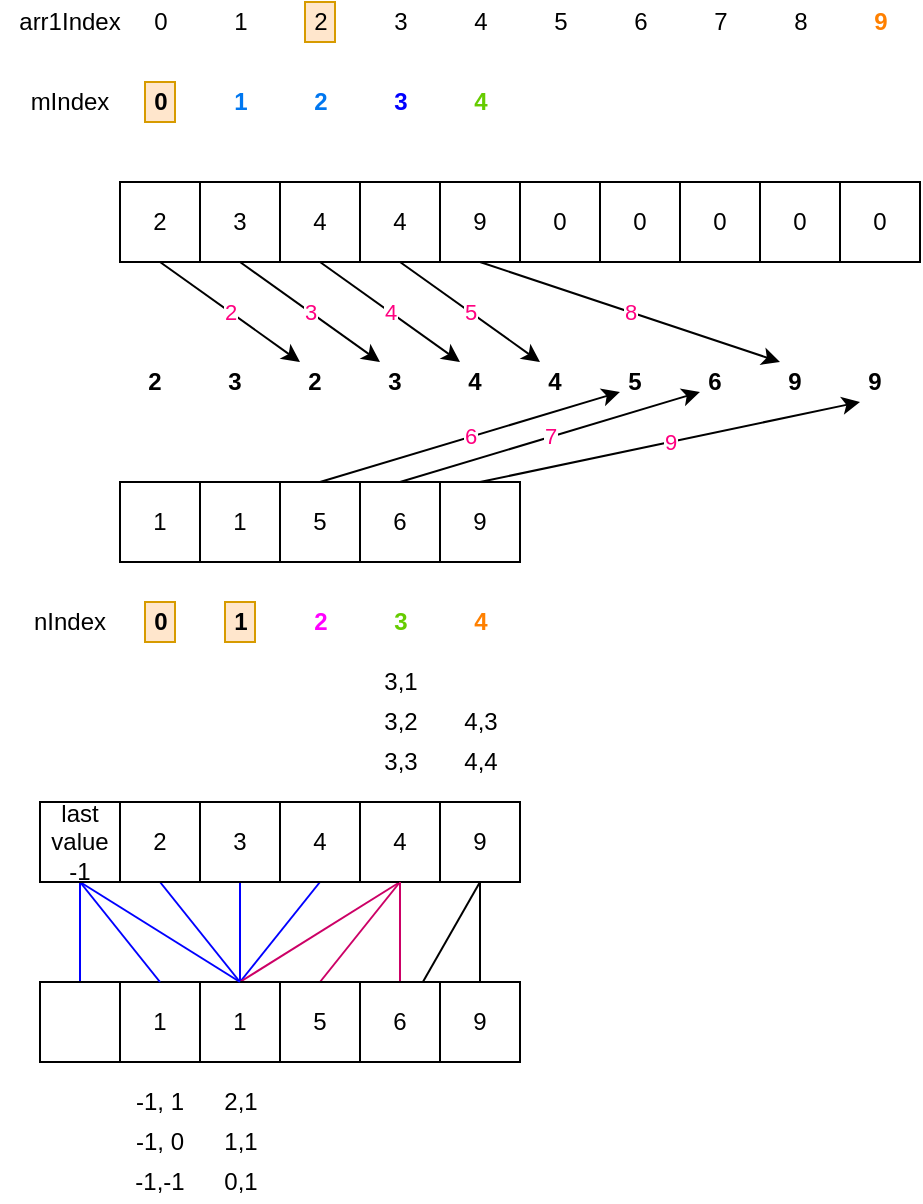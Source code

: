 <mxfile version="13.1.5" type="device"><diagram id="_KkER89ugXMAmmUY9y9V" name="Page-1"><mxGraphModel dx="1085" dy="749" grid="1" gridSize="10" guides="1" tooltips="1" connect="1" arrows="1" fold="1" page="1" pageScale="1" pageWidth="827" pageHeight="1169" math="0" shadow="0"><root><mxCell id="0"/><mxCell id="1" parent="0"/><mxCell id="P1xQJRRsmg7VbF8Gtvrq-72" value="2" style="edgeStyle=none;rounded=0;orthogonalLoop=1;jettySize=auto;html=1;exitX=0.5;exitY=1;exitDx=0;exitDy=0;entryX=0;entryY=0;entryDx=0;entryDy=0;fontColor=#FF0080;" edge="1" parent="1" source="P1xQJRRsmg7VbF8Gtvrq-1" target="P1xQJRRsmg7VbF8Gtvrq-52"><mxGeometry relative="1" as="geometry"/></mxCell><mxCell id="P1xQJRRsmg7VbF8Gtvrq-1" value="2" style="whiteSpace=wrap;html=1;aspect=fixed;" vertex="1" parent="1"><mxGeometry x="120" y="290" width="40" height="40" as="geometry"/></mxCell><mxCell id="P1xQJRRsmg7VbF8Gtvrq-2" value="1" style="whiteSpace=wrap;html=1;aspect=fixed;" vertex="1" parent="1"><mxGeometry x="120" y="440" width="40" height="40" as="geometry"/></mxCell><mxCell id="P1xQJRRsmg7VbF8Gtvrq-71" value="3" style="edgeStyle=none;rounded=0;orthogonalLoop=1;jettySize=auto;html=1;exitX=0.5;exitY=1;exitDx=0;exitDy=0;entryX=0;entryY=0;entryDx=0;entryDy=0;fontColor=#FF0080;" edge="1" parent="1" source="P1xQJRRsmg7VbF8Gtvrq-5" target="P1xQJRRsmg7VbF8Gtvrq-51"><mxGeometry relative="1" as="geometry"/></mxCell><mxCell id="P1xQJRRsmg7VbF8Gtvrq-5" value="3" style="whiteSpace=wrap;html=1;aspect=fixed;" vertex="1" parent="1"><mxGeometry x="160" y="290" width="40" height="40" as="geometry"/></mxCell><mxCell id="P1xQJRRsmg7VbF8Gtvrq-6" value="1" style="whiteSpace=wrap;html=1;aspect=fixed;" vertex="1" parent="1"><mxGeometry x="160" y="440" width="40" height="40" as="geometry"/></mxCell><mxCell id="P1xQJRRsmg7VbF8Gtvrq-70" value="4" style="edgeStyle=none;rounded=0;orthogonalLoop=1;jettySize=auto;html=1;exitX=0.5;exitY=1;exitDx=0;exitDy=0;entryX=0;entryY=0;entryDx=0;entryDy=0;fontColor=#FF0080;" edge="1" parent="1" source="P1xQJRRsmg7VbF8Gtvrq-8" target="P1xQJRRsmg7VbF8Gtvrq-50"><mxGeometry relative="1" as="geometry"/></mxCell><mxCell id="P1xQJRRsmg7VbF8Gtvrq-8" value="4" style="whiteSpace=wrap;html=1;aspect=fixed;" vertex="1" parent="1"><mxGeometry x="200" y="290" width="40" height="40" as="geometry"/></mxCell><mxCell id="P1xQJRRsmg7VbF8Gtvrq-68" value="6" style="edgeStyle=none;rounded=0;orthogonalLoop=1;jettySize=auto;html=1;exitX=0.5;exitY=0;exitDx=0;exitDy=0;entryX=0;entryY=0.75;entryDx=0;entryDy=0;fontColor=#FF0080;" edge="1" parent="1" source="P1xQJRRsmg7VbF8Gtvrq-9" target="P1xQJRRsmg7VbF8Gtvrq-58"><mxGeometry relative="1" as="geometry"/></mxCell><mxCell id="P1xQJRRsmg7VbF8Gtvrq-9" value="5" style="whiteSpace=wrap;html=1;aspect=fixed;" vertex="1" parent="1"><mxGeometry x="200" y="440" width="40" height="40" as="geometry"/></mxCell><mxCell id="P1xQJRRsmg7VbF8Gtvrq-69" value="5" style="edgeStyle=none;rounded=0;orthogonalLoop=1;jettySize=auto;html=1;exitX=0.5;exitY=1;exitDx=0;exitDy=0;entryX=0;entryY=0;entryDx=0;entryDy=0;fontColor=#FF0080;" edge="1" parent="1" source="P1xQJRRsmg7VbF8Gtvrq-11" target="P1xQJRRsmg7VbF8Gtvrq-59"><mxGeometry relative="1" as="geometry"/></mxCell><mxCell id="P1xQJRRsmg7VbF8Gtvrq-11" value="4" style="whiteSpace=wrap;html=1;aspect=fixed;" vertex="1" parent="1"><mxGeometry x="240" y="290" width="40" height="40" as="geometry"/></mxCell><mxCell id="P1xQJRRsmg7VbF8Gtvrq-65" value="7" style="rounded=0;orthogonalLoop=1;jettySize=auto;html=1;exitX=0.5;exitY=0;exitDx=0;exitDy=0;entryX=0;entryY=0.75;entryDx=0;entryDy=0;fontColor=#FF0080;" edge="1" parent="1" source="P1xQJRRsmg7VbF8Gtvrq-12" target="P1xQJRRsmg7VbF8Gtvrq-57"><mxGeometry relative="1" as="geometry"/></mxCell><mxCell id="P1xQJRRsmg7VbF8Gtvrq-12" value="6" style="whiteSpace=wrap;html=1;aspect=fixed;" vertex="1" parent="1"><mxGeometry x="240" y="440" width="40" height="40" as="geometry"/></mxCell><mxCell id="P1xQJRRsmg7VbF8Gtvrq-63" value="8" style="rounded=0;orthogonalLoop=1;jettySize=auto;html=1;exitX=0.5;exitY=1;exitDx=0;exitDy=0;entryX=0;entryY=0;entryDx=0;entryDy=0;fontColor=#FF0080;" edge="1" parent="1" source="P1xQJRRsmg7VbF8Gtvrq-14" target="P1xQJRRsmg7VbF8Gtvrq-56"><mxGeometry relative="1" as="geometry"/></mxCell><mxCell id="P1xQJRRsmg7VbF8Gtvrq-14" value="9" style="whiteSpace=wrap;html=1;aspect=fixed;" vertex="1" parent="1"><mxGeometry x="280" y="290" width="40" height="40" as="geometry"/></mxCell><mxCell id="P1xQJRRsmg7VbF8Gtvrq-62" value="9" style="rounded=0;orthogonalLoop=1;jettySize=auto;html=1;exitX=0.5;exitY=0;exitDx=0;exitDy=0;entryX=0;entryY=1;entryDx=0;entryDy=0;fontColor=#FF0080;" edge="1" parent="1" source="P1xQJRRsmg7VbF8Gtvrq-15" target="P1xQJRRsmg7VbF8Gtvrq-55"><mxGeometry relative="1" as="geometry"/></mxCell><mxCell id="P1xQJRRsmg7VbF8Gtvrq-15" value="9" style="whiteSpace=wrap;html=1;aspect=fixed;" vertex="1" parent="1"><mxGeometry x="280" y="440" width="40" height="40" as="geometry"/></mxCell><mxCell id="P1xQJRRsmg7VbF8Gtvrq-17" value="0" style="whiteSpace=wrap;html=1;aspect=fixed;" vertex="1" parent="1"><mxGeometry x="320" y="290" width="40" height="40" as="geometry"/></mxCell><mxCell id="P1xQJRRsmg7VbF8Gtvrq-20" value="0" style="whiteSpace=wrap;html=1;aspect=fixed;" vertex="1" parent="1"><mxGeometry x="360" y="290" width="40" height="40" as="geometry"/></mxCell><mxCell id="P1xQJRRsmg7VbF8Gtvrq-22" value="0" style="whiteSpace=wrap;html=1;aspect=fixed;" vertex="1" parent="1"><mxGeometry x="400" y="290" width="40" height="40" as="geometry"/></mxCell><mxCell id="P1xQJRRsmg7VbF8Gtvrq-23" value="0" style="whiteSpace=wrap;html=1;aspect=fixed;" vertex="1" parent="1"><mxGeometry x="440" y="290" width="40" height="40" as="geometry"/></mxCell><mxCell id="P1xQJRRsmg7VbF8Gtvrq-24" value="0" style="whiteSpace=wrap;html=1;aspect=fixed;" vertex="1" parent="1"><mxGeometry x="480" y="290" width="40" height="40" as="geometry"/></mxCell><mxCell id="P1xQJRRsmg7VbF8Gtvrq-25" value="mIndex" style="text;html=1;strokeColor=none;fillColor=none;align=center;verticalAlign=middle;whiteSpace=wrap;rounded=0;" vertex="1" parent="1"><mxGeometry x="60" y="240" width="70" height="20" as="geometry"/></mxCell><mxCell id="P1xQJRRsmg7VbF8Gtvrq-26" value="4" style="text;html=1;strokeColor=none;fillColor=none;align=center;verticalAlign=middle;whiteSpace=wrap;rounded=0;fontColor=#66CC00;fontStyle=1" vertex="1" parent="1"><mxGeometry x="292.5" y="240" width="15" height="20" as="geometry"/></mxCell><mxCell id="P1xQJRRsmg7VbF8Gtvrq-27" value="3" style="text;html=1;strokeColor=none;fillColor=none;align=center;verticalAlign=middle;whiteSpace=wrap;rounded=0;fontStyle=1;fontColor=#0000FF;" vertex="1" parent="1"><mxGeometry x="252.5" y="240" width="15" height="20" as="geometry"/></mxCell><mxCell id="P1xQJRRsmg7VbF8Gtvrq-28" value="2" style="text;html=1;strokeColor=none;fillColor=none;align=center;verticalAlign=middle;whiteSpace=wrap;rounded=0;fontStyle=1;fontColor=#0077F0;" vertex="1" parent="1"><mxGeometry x="212.5" y="240" width="15" height="20" as="geometry"/></mxCell><mxCell id="P1xQJRRsmg7VbF8Gtvrq-29" value="1" style="text;html=1;strokeColor=none;fillColor=none;align=center;verticalAlign=middle;whiteSpace=wrap;rounded=0;fontStyle=1;fontColor=#0077F0;" vertex="1" parent="1"><mxGeometry x="172.5" y="240" width="15" height="20" as="geometry"/></mxCell><mxCell id="P1xQJRRsmg7VbF8Gtvrq-30" value="0" style="text;html=1;strokeColor=#d79b00;fillColor=#ffe6cc;align=center;verticalAlign=middle;whiteSpace=wrap;rounded=0;fontStyle=1;" vertex="1" parent="1"><mxGeometry x="132.5" y="240" width="15" height="20" as="geometry"/></mxCell><mxCell id="P1xQJRRsmg7VbF8Gtvrq-31" value="nIndex" style="text;html=1;strokeColor=none;fillColor=none;align=center;verticalAlign=middle;whiteSpace=wrap;rounded=0;" vertex="1" parent="1"><mxGeometry x="60" y="500" width="70" height="20" as="geometry"/></mxCell><mxCell id="P1xQJRRsmg7VbF8Gtvrq-32" value="4" style="text;html=1;strokeColor=none;fillColor=none;align=center;verticalAlign=middle;whiteSpace=wrap;rounded=0;fontColor=#FF8000;fontStyle=1" vertex="1" parent="1"><mxGeometry x="292.5" y="500" width="15" height="20" as="geometry"/></mxCell><mxCell id="P1xQJRRsmg7VbF8Gtvrq-33" value="3" style="text;html=1;strokeColor=none;fillColor=none;align=center;verticalAlign=middle;whiteSpace=wrap;rounded=0;fontColor=#66CC00;fontStyle=1" vertex="1" parent="1"><mxGeometry x="252.5" y="500" width="15" height="20" as="geometry"/></mxCell><mxCell id="P1xQJRRsmg7VbF8Gtvrq-34" value="2" style="text;html=1;strokeColor=none;fillColor=none;align=center;verticalAlign=middle;whiteSpace=wrap;rounded=0;fontStyle=1;fontColor=#FF00FF;" vertex="1" parent="1"><mxGeometry x="212.5" y="500" width="15" height="20" as="geometry"/></mxCell><mxCell id="P1xQJRRsmg7VbF8Gtvrq-35" value="1" style="text;html=1;strokeColor=#d79b00;fillColor=#ffe6cc;align=center;verticalAlign=middle;whiteSpace=wrap;rounded=0;fontStyle=1;" vertex="1" parent="1"><mxGeometry x="172.5" y="500" width="15" height="20" as="geometry"/></mxCell><mxCell id="P1xQJRRsmg7VbF8Gtvrq-36" value="0" style="text;html=1;strokeColor=#d79b00;fillColor=#ffe6cc;align=center;verticalAlign=middle;whiteSpace=wrap;rounded=0;fontStyle=1" vertex="1" parent="1"><mxGeometry x="132.5" y="500" width="15" height="20" as="geometry"/></mxCell><mxCell id="P1xQJRRsmg7VbF8Gtvrq-37" value="arr1Index" style="text;html=1;strokeColor=none;fillColor=none;align=center;verticalAlign=middle;whiteSpace=wrap;rounded=0;" vertex="1" parent="1"><mxGeometry x="60" y="200" width="70" height="20" as="geometry"/></mxCell><mxCell id="P1xQJRRsmg7VbF8Gtvrq-38" value="4" style="text;html=1;strokeColor=none;fillColor=none;align=center;verticalAlign=middle;whiteSpace=wrap;rounded=0;" vertex="1" parent="1"><mxGeometry x="292.5" y="200" width="15" height="20" as="geometry"/></mxCell><mxCell id="P1xQJRRsmg7VbF8Gtvrq-39" value="3" style="text;html=1;strokeColor=none;fillColor=none;align=center;verticalAlign=middle;whiteSpace=wrap;rounded=0;" vertex="1" parent="1"><mxGeometry x="252.5" y="200" width="15" height="20" as="geometry"/></mxCell><mxCell id="P1xQJRRsmg7VbF8Gtvrq-40" value="2" style="text;html=1;strokeColor=#d79b00;fillColor=#ffe6cc;align=center;verticalAlign=middle;whiteSpace=wrap;rounded=0;" vertex="1" parent="1"><mxGeometry x="212.5" y="200" width="15" height="20" as="geometry"/></mxCell><mxCell id="P1xQJRRsmg7VbF8Gtvrq-41" value="1" style="text;html=1;strokeColor=none;fillColor=none;align=center;verticalAlign=middle;whiteSpace=wrap;rounded=0;" vertex="1" parent="1"><mxGeometry x="172.5" y="200" width="15" height="20" as="geometry"/></mxCell><mxCell id="P1xQJRRsmg7VbF8Gtvrq-42" value="0" style="text;html=1;strokeColor=none;fillColor=none;align=center;verticalAlign=middle;whiteSpace=wrap;rounded=0;" vertex="1" parent="1"><mxGeometry x="132.5" y="200" width="15" height="20" as="geometry"/></mxCell><mxCell id="P1xQJRRsmg7VbF8Gtvrq-43" value="9" style="text;html=1;strokeColor=none;fillColor=none;align=center;verticalAlign=middle;whiteSpace=wrap;rounded=0;fontColor=#FF8000;fontStyle=1" vertex="1" parent="1"><mxGeometry x="492.5" y="200" width="15" height="20" as="geometry"/></mxCell><mxCell id="P1xQJRRsmg7VbF8Gtvrq-44" value="8" style="text;html=1;strokeColor=none;fillColor=none;align=center;verticalAlign=middle;whiteSpace=wrap;rounded=0;" vertex="1" parent="1"><mxGeometry x="452.5" y="200" width="15" height="20" as="geometry"/></mxCell><mxCell id="P1xQJRRsmg7VbF8Gtvrq-45" value="7" style="text;html=1;strokeColor=none;fillColor=none;align=center;verticalAlign=middle;whiteSpace=wrap;rounded=0;" vertex="1" parent="1"><mxGeometry x="412.5" y="200" width="15" height="20" as="geometry"/></mxCell><mxCell id="P1xQJRRsmg7VbF8Gtvrq-46" value="6" style="text;html=1;strokeColor=none;fillColor=none;align=center;verticalAlign=middle;whiteSpace=wrap;rounded=0;" vertex="1" parent="1"><mxGeometry x="372.5" y="200" width="15" height="20" as="geometry"/></mxCell><mxCell id="P1xQJRRsmg7VbF8Gtvrq-47" value="5" style="text;html=1;strokeColor=none;fillColor=none;align=center;verticalAlign=middle;whiteSpace=wrap;rounded=0;" vertex="1" parent="1"><mxGeometry x="332.5" y="200" width="15" height="20" as="geometry"/></mxCell><mxCell id="P1xQJRRsmg7VbF8Gtvrq-50" value="4" style="text;html=1;strokeColor=none;fillColor=none;align=center;verticalAlign=middle;whiteSpace=wrap;rounded=0;fontStyle=1;fontColor=#000000;" vertex="1" parent="1"><mxGeometry x="290" y="380" width="15" height="20" as="geometry"/></mxCell><mxCell id="P1xQJRRsmg7VbF8Gtvrq-51" value="3" style="text;html=1;strokeColor=none;fillColor=none;align=center;verticalAlign=middle;whiteSpace=wrap;rounded=0;fontStyle=1;fontColor=#000000;" vertex="1" parent="1"><mxGeometry x="250" y="380" width="15" height="20" as="geometry"/></mxCell><mxCell id="P1xQJRRsmg7VbF8Gtvrq-52" value="2" style="text;html=1;strokeColor=none;fillColor=none;align=center;verticalAlign=middle;whiteSpace=wrap;rounded=0;fontStyle=1;fontColor=#000000;" vertex="1" parent="1"><mxGeometry x="210" y="380" width="15" height="20" as="geometry"/></mxCell><mxCell id="P1xQJRRsmg7VbF8Gtvrq-53" value="3" style="text;html=1;strokeColor=none;fillColor=none;align=center;verticalAlign=middle;whiteSpace=wrap;rounded=0;fontStyle=1;fontColor=#000000;" vertex="1" parent="1"><mxGeometry x="170" y="380" width="15" height="20" as="geometry"/></mxCell><mxCell id="P1xQJRRsmg7VbF8Gtvrq-54" value="2" style="text;html=1;strokeColor=none;fillColor=none;align=center;verticalAlign=middle;whiteSpace=wrap;rounded=0;fontStyle=1;fontColor=#000000;" vertex="1" parent="1"><mxGeometry x="130" y="380" width="15" height="20" as="geometry"/></mxCell><mxCell id="P1xQJRRsmg7VbF8Gtvrq-55" value="9" style="text;html=1;strokeColor=none;fillColor=none;align=center;verticalAlign=middle;whiteSpace=wrap;rounded=0;fontColor=#000000;fontStyle=1" vertex="1" parent="1"><mxGeometry x="490" y="380" width="15" height="20" as="geometry"/></mxCell><mxCell id="P1xQJRRsmg7VbF8Gtvrq-56" value="9" style="text;html=1;strokeColor=none;fillColor=none;align=center;verticalAlign=middle;whiteSpace=wrap;rounded=0;fontStyle=1;fontColor=#000000;" vertex="1" parent="1"><mxGeometry x="450" y="380" width="15" height="20" as="geometry"/></mxCell><mxCell id="P1xQJRRsmg7VbF8Gtvrq-57" value="6" style="text;html=1;strokeColor=none;fillColor=none;align=center;verticalAlign=middle;whiteSpace=wrap;rounded=0;fontStyle=1;fontColor=#000000;" vertex="1" parent="1"><mxGeometry x="410" y="380" width="15" height="20" as="geometry"/></mxCell><mxCell id="P1xQJRRsmg7VbF8Gtvrq-58" value="5" style="text;html=1;strokeColor=none;fillColor=none;align=center;verticalAlign=middle;whiteSpace=wrap;rounded=0;fontStyle=1;fontColor=#000000;" vertex="1" parent="1"><mxGeometry x="370" y="380" width="15" height="20" as="geometry"/></mxCell><mxCell id="P1xQJRRsmg7VbF8Gtvrq-59" value="4" style="text;html=1;strokeColor=none;fillColor=none;align=center;verticalAlign=middle;whiteSpace=wrap;rounded=0;fontStyle=1;fontColor=#000000;" vertex="1" parent="1"><mxGeometry x="330" y="380" width="15" height="20" as="geometry"/></mxCell><mxCell id="P1xQJRRsmg7VbF8Gtvrq-73" value="4,4" style="text;html=1;strokeColor=none;fillColor=none;align=center;verticalAlign=middle;whiteSpace=wrap;rounded=0;" vertex="1" parent="1"><mxGeometry x="292.5" y="570" width="15" height="20" as="geometry"/></mxCell><mxCell id="P1xQJRRsmg7VbF8Gtvrq-74" value="2,1" style="text;html=1;strokeColor=none;fillColor=none;align=center;verticalAlign=middle;whiteSpace=wrap;rounded=0;" vertex="1" parent="1"><mxGeometry x="172.5" y="740" width="15" height="20" as="geometry"/></mxCell><mxCell id="P1xQJRRsmg7VbF8Gtvrq-75" value="3,1" style="text;html=1;strokeColor=none;fillColor=none;align=center;verticalAlign=middle;whiteSpace=wrap;rounded=0;" vertex="1" parent="1"><mxGeometry x="252.5" y="530" width="15" height="20" as="geometry"/></mxCell><mxCell id="P1xQJRRsmg7VbF8Gtvrq-76" value="3,3" style="text;html=1;strokeColor=none;fillColor=none;align=center;verticalAlign=middle;whiteSpace=wrap;rounded=0;" vertex="1" parent="1"><mxGeometry x="252.5" y="570" width="15" height="20" as="geometry"/></mxCell><mxCell id="P1xQJRRsmg7VbF8Gtvrq-77" value="4,3" style="text;html=1;strokeColor=none;fillColor=none;align=center;verticalAlign=middle;whiteSpace=wrap;rounded=0;" vertex="1" parent="1"><mxGeometry x="292.5" y="550" width="15" height="20" as="geometry"/></mxCell><mxCell id="P1xQJRRsmg7VbF8Gtvrq-78" value="0,1" style="text;html=1;strokeColor=none;fillColor=none;align=center;verticalAlign=middle;whiteSpace=wrap;rounded=0;" vertex="1" parent="1"><mxGeometry x="172.5" y="780" width="15" height="20" as="geometry"/></mxCell><mxCell id="P1xQJRRsmg7VbF8Gtvrq-82" value="3,2" style="text;html=1;strokeColor=none;fillColor=none;align=center;verticalAlign=middle;whiteSpace=wrap;rounded=0;" vertex="1" parent="1"><mxGeometry x="252.5" y="550" width="15" height="20" as="geometry"/></mxCell><mxCell id="P1xQJRRsmg7VbF8Gtvrq-83" value="1,1" style="text;html=1;strokeColor=none;fillColor=none;align=center;verticalAlign=middle;whiteSpace=wrap;rounded=0;" vertex="1" parent="1"><mxGeometry x="172.5" y="760" width="15" height="20" as="geometry"/></mxCell><mxCell id="P1xQJRRsmg7VbF8Gtvrq-102" style="edgeStyle=none;rounded=0;orthogonalLoop=1;jettySize=auto;html=1;fontColor=#FF0080;endArrow=none;endFill=0;strokeColor=#0000FF;exitX=0.5;exitY=1;exitDx=0;exitDy=0;entryX=0.5;entryY=0;entryDx=0;entryDy=0;" edge="1" parent="1" source="P1xQJRRsmg7VbF8Gtvrq-87" target="P1xQJRRsmg7VbF8Gtvrq-92"><mxGeometry relative="1" as="geometry"/></mxCell><mxCell id="P1xQJRRsmg7VbF8Gtvrq-103" style="edgeStyle=none;rounded=0;orthogonalLoop=1;jettySize=auto;html=1;fontColor=#FF0080;endArrow=none;endFill=0;strokeColor=#0000FF;entryX=0.5;entryY=0;entryDx=0;entryDy=0;exitX=0.5;exitY=1;exitDx=0;exitDy=0;" edge="1" parent="1" source="P1xQJRRsmg7VbF8Gtvrq-86" target="P1xQJRRsmg7VbF8Gtvrq-92"><mxGeometry relative="1" as="geometry"/></mxCell><mxCell id="P1xQJRRsmg7VbF8Gtvrq-86" value="2" style="whiteSpace=wrap;html=1;aspect=fixed;" vertex="1" parent="1"><mxGeometry x="120" y="600" width="40" height="40" as="geometry"/></mxCell><mxCell id="P1xQJRRsmg7VbF8Gtvrq-101" style="edgeStyle=none;rounded=0;orthogonalLoop=1;jettySize=auto;html=1;fontColor=#FF0080;endArrow=none;endFill=0;strokeColor=#0000FF;exitX=0.5;exitY=1;exitDx=0;exitDy=0;entryX=0.5;entryY=0;entryDx=0;entryDy=0;" edge="1" parent="1" source="P1xQJRRsmg7VbF8Gtvrq-88" target="P1xQJRRsmg7VbF8Gtvrq-92"><mxGeometry relative="1" as="geometry"/></mxCell><mxCell id="P1xQJRRsmg7VbF8Gtvrq-87" value="3" style="whiteSpace=wrap;html=1;aspect=fixed;" vertex="1" parent="1"><mxGeometry x="160" y="600" width="40" height="40" as="geometry"/></mxCell><mxCell id="P1xQJRRsmg7VbF8Gtvrq-100" style="edgeStyle=none;rounded=0;orthogonalLoop=1;jettySize=auto;html=1;fontColor=#FF0080;endArrow=none;endFill=0;strokeColor=#CC0066;entryX=0.5;entryY=0;entryDx=0;entryDy=0;exitX=0.5;exitY=1;exitDx=0;exitDy=0;" edge="1" parent="1" source="P1xQJRRsmg7VbF8Gtvrq-89" target="P1xQJRRsmg7VbF8Gtvrq-92"><mxGeometry relative="1" as="geometry"/></mxCell><mxCell id="P1xQJRRsmg7VbF8Gtvrq-88" value="4" style="whiteSpace=wrap;html=1;aspect=fixed;" vertex="1" parent="1"><mxGeometry x="200" y="600" width="40" height="40" as="geometry"/></mxCell><mxCell id="P1xQJRRsmg7VbF8Gtvrq-99" style="edgeStyle=none;rounded=0;orthogonalLoop=1;jettySize=auto;html=1;fontColor=#FF0080;endArrow=none;endFill=0;strokeColor=#CC0066;exitX=0.5;exitY=1;exitDx=0;exitDy=0;entryX=0.5;entryY=0;entryDx=0;entryDy=0;" edge="1" parent="1" source="P1xQJRRsmg7VbF8Gtvrq-89" target="P1xQJRRsmg7VbF8Gtvrq-93"><mxGeometry relative="1" as="geometry"/></mxCell><mxCell id="P1xQJRRsmg7VbF8Gtvrq-89" value="4" style="whiteSpace=wrap;html=1;aspect=fixed;" vertex="1" parent="1"><mxGeometry x="240" y="600" width="40" height="40" as="geometry"/></mxCell><mxCell id="P1xQJRRsmg7VbF8Gtvrq-96" style="edgeStyle=none;rounded=0;orthogonalLoop=1;jettySize=auto;html=1;fontColor=#FF0080;endArrow=none;endFill=0;" edge="1" parent="1" source="P1xQJRRsmg7VbF8Gtvrq-90" target="P1xQJRRsmg7VbF8Gtvrq-95"><mxGeometry relative="1" as="geometry"/></mxCell><mxCell id="P1xQJRRsmg7VbF8Gtvrq-97" style="edgeStyle=none;rounded=0;orthogonalLoop=1;jettySize=auto;html=1;fontColor=#FF0080;endArrow=none;endFill=0;exitX=0.5;exitY=1;exitDx=0;exitDy=0;" edge="1" parent="1" source="P1xQJRRsmg7VbF8Gtvrq-90" target="P1xQJRRsmg7VbF8Gtvrq-94"><mxGeometry relative="1" as="geometry"/></mxCell><mxCell id="P1xQJRRsmg7VbF8Gtvrq-98" style="edgeStyle=none;rounded=0;orthogonalLoop=1;jettySize=auto;html=1;fontColor=#FF0080;endArrow=none;endFill=0;strokeColor=#CC0066;" edge="1" parent="1" source="P1xQJRRsmg7VbF8Gtvrq-89" target="P1xQJRRsmg7VbF8Gtvrq-94"><mxGeometry relative="1" as="geometry"/></mxCell><mxCell id="P1xQJRRsmg7VbF8Gtvrq-90" value="9" style="whiteSpace=wrap;html=1;aspect=fixed;" vertex="1" parent="1"><mxGeometry x="280" y="600" width="40" height="40" as="geometry"/></mxCell><mxCell id="P1xQJRRsmg7VbF8Gtvrq-91" value="1" style="whiteSpace=wrap;html=1;aspect=fixed;" vertex="1" parent="1"><mxGeometry x="120" y="690" width="40" height="40" as="geometry"/></mxCell><mxCell id="P1xQJRRsmg7VbF8Gtvrq-92" value="1" style="whiteSpace=wrap;html=1;aspect=fixed;" vertex="1" parent="1"><mxGeometry x="160" y="690" width="40" height="40" as="geometry"/></mxCell><mxCell id="P1xQJRRsmg7VbF8Gtvrq-93" value="5" style="whiteSpace=wrap;html=1;aspect=fixed;" vertex="1" parent="1"><mxGeometry x="200" y="690" width="40" height="40" as="geometry"/></mxCell><mxCell id="P1xQJRRsmg7VbF8Gtvrq-94" value="6" style="whiteSpace=wrap;html=1;aspect=fixed;" vertex="1" parent="1"><mxGeometry x="240" y="690" width="40" height="40" as="geometry"/></mxCell><mxCell id="P1xQJRRsmg7VbF8Gtvrq-95" value="9" style="whiteSpace=wrap;html=1;aspect=fixed;" vertex="1" parent="1"><mxGeometry x="280" y="690" width="40" height="40" as="geometry"/></mxCell><mxCell id="P1xQJRRsmg7VbF8Gtvrq-112" style="edgeStyle=none;rounded=0;orthogonalLoop=1;jettySize=auto;html=1;exitX=0.5;exitY=1;exitDx=0;exitDy=0;entryX=0.5;entryY=0;entryDx=0;entryDy=0;endArrow=none;endFill=0;strokeColor=#0000FF;fontColor=#FF0080;" edge="1" parent="1" source="P1xQJRRsmg7VbF8Gtvrq-110" target="P1xQJRRsmg7VbF8Gtvrq-92"><mxGeometry relative="1" as="geometry"/></mxCell><mxCell id="P1xQJRRsmg7VbF8Gtvrq-113" style="edgeStyle=none;rounded=0;orthogonalLoop=1;jettySize=auto;html=1;exitX=0.5;exitY=1;exitDx=0;exitDy=0;entryX=0.5;entryY=0;entryDx=0;entryDy=0;endArrow=none;endFill=0;strokeColor=#0000FF;fontColor=#FF0080;" edge="1" parent="1" source="P1xQJRRsmg7VbF8Gtvrq-110" target="P1xQJRRsmg7VbF8Gtvrq-91"><mxGeometry relative="1" as="geometry"/></mxCell><mxCell id="P1xQJRRsmg7VbF8Gtvrq-115" style="edgeStyle=none;rounded=0;orthogonalLoop=1;jettySize=auto;html=1;exitX=0.5;exitY=1;exitDx=0;exitDy=0;entryX=0.5;entryY=0;entryDx=0;entryDy=0;endArrow=none;endFill=0;strokeColor=#0000FF;fontColor=#FF0080;" edge="1" parent="1" source="P1xQJRRsmg7VbF8Gtvrq-110" target="P1xQJRRsmg7VbF8Gtvrq-114"><mxGeometry relative="1" as="geometry"/></mxCell><mxCell id="P1xQJRRsmg7VbF8Gtvrq-110" value="last value -1" style="whiteSpace=wrap;html=1;aspect=fixed;" vertex="1" parent="1"><mxGeometry x="80" y="600" width="40" height="40" as="geometry"/></mxCell><mxCell id="P1xQJRRsmg7VbF8Gtvrq-114" value="" style="whiteSpace=wrap;html=1;aspect=fixed;" vertex="1" parent="1"><mxGeometry x="80" y="690" width="40" height="40" as="geometry"/></mxCell><mxCell id="P1xQJRRsmg7VbF8Gtvrq-116" value="-1, 1" style="text;html=1;strokeColor=none;fillColor=none;align=center;verticalAlign=middle;whiteSpace=wrap;rounded=0;" vertex="1" parent="1"><mxGeometry x="126.25" y="740" width="27.5" height="20" as="geometry"/></mxCell><mxCell id="P1xQJRRsmg7VbF8Gtvrq-117" value="-1, 0" style="text;html=1;strokeColor=none;fillColor=none;align=center;verticalAlign=middle;whiteSpace=wrap;rounded=0;" vertex="1" parent="1"><mxGeometry x="126.25" y="760" width="27.5" height="20" as="geometry"/></mxCell><mxCell id="P1xQJRRsmg7VbF8Gtvrq-118" value="-1,-1" style="text;html=1;strokeColor=none;fillColor=none;align=center;verticalAlign=middle;whiteSpace=wrap;rounded=0;" vertex="1" parent="1"><mxGeometry x="126.25" y="780" width="27.5" height="20" as="geometry"/></mxCell></root></mxGraphModel></diagram></mxfile>